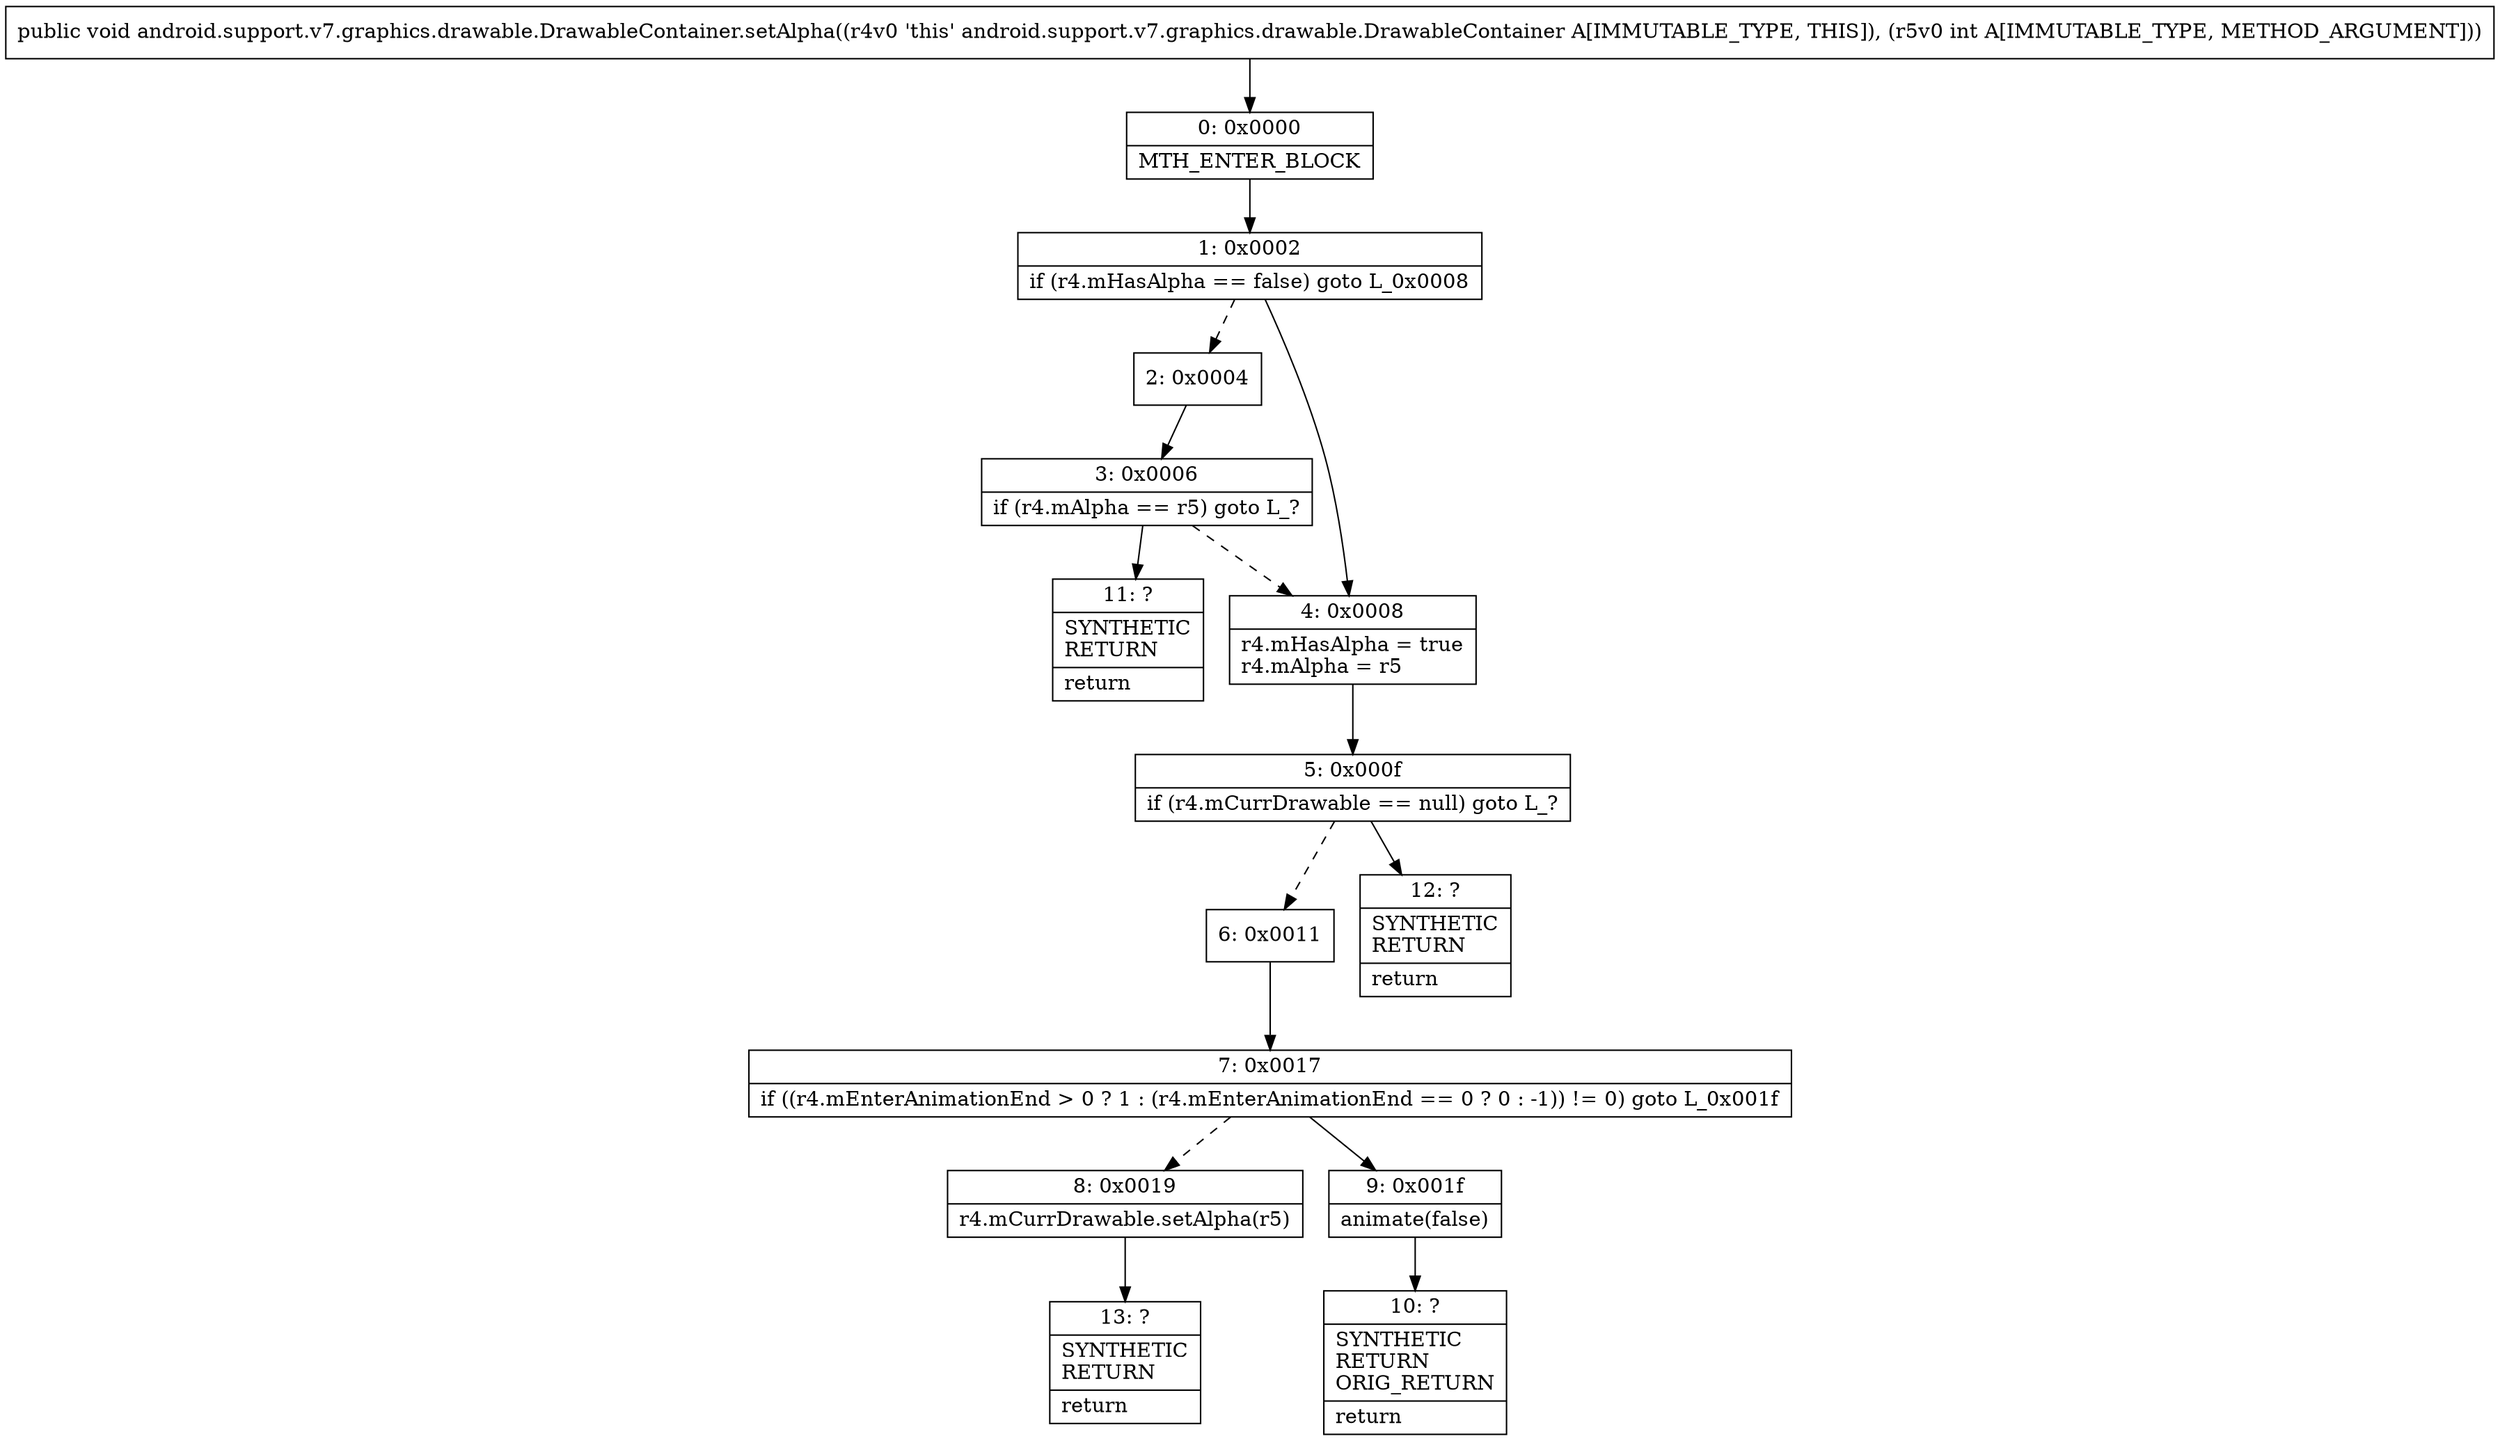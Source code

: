 digraph "CFG forandroid.support.v7.graphics.drawable.DrawableContainer.setAlpha(I)V" {
Node_0 [shape=record,label="{0\:\ 0x0000|MTH_ENTER_BLOCK\l}"];
Node_1 [shape=record,label="{1\:\ 0x0002|if (r4.mHasAlpha == false) goto L_0x0008\l}"];
Node_2 [shape=record,label="{2\:\ 0x0004}"];
Node_3 [shape=record,label="{3\:\ 0x0006|if (r4.mAlpha == r5) goto L_?\l}"];
Node_4 [shape=record,label="{4\:\ 0x0008|r4.mHasAlpha = true\lr4.mAlpha = r5\l}"];
Node_5 [shape=record,label="{5\:\ 0x000f|if (r4.mCurrDrawable == null) goto L_?\l}"];
Node_6 [shape=record,label="{6\:\ 0x0011}"];
Node_7 [shape=record,label="{7\:\ 0x0017|if ((r4.mEnterAnimationEnd \> 0 ? 1 : (r4.mEnterAnimationEnd == 0 ? 0 : \-1)) != 0) goto L_0x001f\l}"];
Node_8 [shape=record,label="{8\:\ 0x0019|r4.mCurrDrawable.setAlpha(r5)\l}"];
Node_9 [shape=record,label="{9\:\ 0x001f|animate(false)\l}"];
Node_10 [shape=record,label="{10\:\ ?|SYNTHETIC\lRETURN\lORIG_RETURN\l|return\l}"];
Node_11 [shape=record,label="{11\:\ ?|SYNTHETIC\lRETURN\l|return\l}"];
Node_12 [shape=record,label="{12\:\ ?|SYNTHETIC\lRETURN\l|return\l}"];
Node_13 [shape=record,label="{13\:\ ?|SYNTHETIC\lRETURN\l|return\l}"];
MethodNode[shape=record,label="{public void android.support.v7.graphics.drawable.DrawableContainer.setAlpha((r4v0 'this' android.support.v7.graphics.drawable.DrawableContainer A[IMMUTABLE_TYPE, THIS]), (r5v0 int A[IMMUTABLE_TYPE, METHOD_ARGUMENT])) }"];
MethodNode -> Node_0;
Node_0 -> Node_1;
Node_1 -> Node_2[style=dashed];
Node_1 -> Node_4;
Node_2 -> Node_3;
Node_3 -> Node_4[style=dashed];
Node_3 -> Node_11;
Node_4 -> Node_5;
Node_5 -> Node_6[style=dashed];
Node_5 -> Node_12;
Node_6 -> Node_7;
Node_7 -> Node_8[style=dashed];
Node_7 -> Node_9;
Node_8 -> Node_13;
Node_9 -> Node_10;
}


